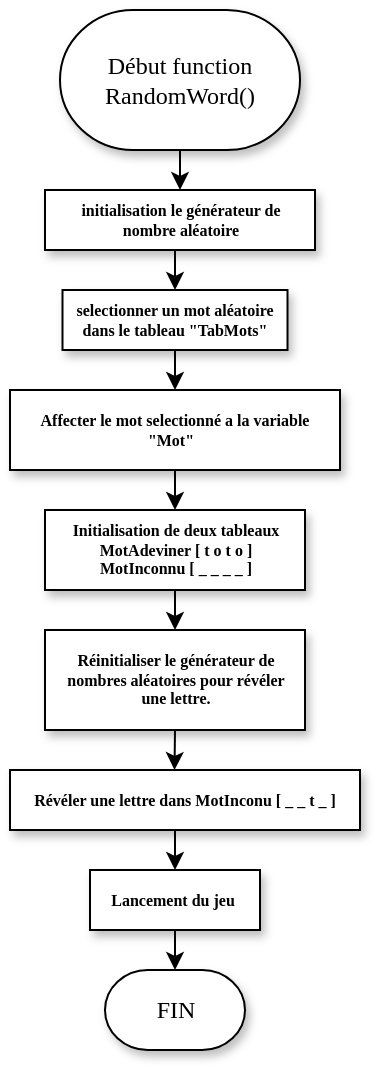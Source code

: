 <mxfile version="24.7.17">
  <diagram name="Page-1" id="edf60f1a-56cd-e834-aa8a-f176f3a09ee4">
    <mxGraphModel dx="1109" dy="661" grid="1" gridSize="10" guides="1" tooltips="1" connect="1" arrows="1" fold="1" page="1" pageScale="1" pageWidth="1100" pageHeight="850" background="none" math="0" shadow="0">
      <root>
        <mxCell id="0" />
        <mxCell id="1" parent="0" />
        <mxCell id="6lgEgZpsfUuPPcyMo3IH-9" style="edgeStyle=orthogonalEdgeStyle;rounded=0;orthogonalLoop=1;jettySize=auto;html=1;exitX=0.5;exitY=1;exitDx=0;exitDy=0;entryX=0.5;entryY=0;entryDx=0;entryDy=0;" edge="1" parent="1" source="60e70716793133e9-12" target="9WczK5n8fnEgmtZYeZMz-4">
          <mxGeometry relative="1" as="geometry" />
        </mxCell>
        <mxCell id="60e70716793133e9-12" value="&lt;b&gt;initialisation le générateur de nombre aléatoire&lt;/b&gt;" style="whiteSpace=wrap;html=1;rounded=0;shadow=1;labelBackgroundColor=none;strokeWidth=1;fontFamily=Verdana;fontSize=8;align=center;spacing=6;" parent="1" vertex="1">
          <mxGeometry x="262.5" y="120" width="135" height="30" as="geometry" />
        </mxCell>
        <mxCell id="6lgEgZpsfUuPPcyMo3IH-8" style="edgeStyle=orthogonalEdgeStyle;rounded=0;orthogonalLoop=1;jettySize=auto;html=1;exitX=0.5;exitY=1;exitDx=0;exitDy=0;exitPerimeter=0;entryX=0.5;entryY=0;entryDx=0;entryDy=0;" edge="1" parent="1" source="9WczK5n8fnEgmtZYeZMz-2" target="60e70716793133e9-12">
          <mxGeometry relative="1" as="geometry" />
        </mxCell>
        <mxCell id="9WczK5n8fnEgmtZYeZMz-2" value="&lt;font style=&quot;font-size: 12px;&quot;&gt;Début function RandomWord()&lt;/font&gt;" style="strokeWidth=1;html=1;shape=mxgraph.flowchart.terminator;whiteSpace=wrap;rounded=0;shadow=1;labelBackgroundColor=none;fontFamily=Verdana;fontSize=8;align=center;" parent="1" vertex="1">
          <mxGeometry x="270" y="30" width="120" height="70" as="geometry" />
        </mxCell>
        <mxCell id="6lgEgZpsfUuPPcyMo3IH-10" style="edgeStyle=orthogonalEdgeStyle;rounded=0;orthogonalLoop=1;jettySize=auto;html=1;exitX=0.5;exitY=1;exitDx=0;exitDy=0;entryX=0.5;entryY=0;entryDx=0;entryDy=0;" edge="1" parent="1" source="9WczK5n8fnEgmtZYeZMz-4" target="6lgEgZpsfUuPPcyMo3IH-3">
          <mxGeometry relative="1" as="geometry" />
        </mxCell>
        <mxCell id="9WczK5n8fnEgmtZYeZMz-4" value="&lt;b&gt;selectionner un mot aléatoire dans le tableau &quot;TabMots&quot;&lt;/b&gt;" style="whiteSpace=wrap;html=1;rounded=0;shadow=1;labelBackgroundColor=none;strokeWidth=1;fontFamily=Verdana;fontSize=8;align=center;spacing=6;" parent="1" vertex="1">
          <mxGeometry x="271.25" y="170" width="112.5" height="30" as="geometry" />
        </mxCell>
        <mxCell id="6lgEgZpsfUuPPcyMo3IH-1" value="&lt;b&gt;Lancement du jeu&amp;nbsp;&lt;/b&gt;" style="whiteSpace=wrap;html=1;rounded=0;shadow=1;labelBackgroundColor=none;strokeWidth=1;fontFamily=Verdana;fontSize=8;align=center;spacing=6;" vertex="1" parent="1">
          <mxGeometry x="285" y="460" width="85" height="30" as="geometry" />
        </mxCell>
        <mxCell id="6lgEgZpsfUuPPcyMo3IH-12" style="edgeStyle=orthogonalEdgeStyle;rounded=0;orthogonalLoop=1;jettySize=auto;html=1;exitX=0.5;exitY=1;exitDx=0;exitDy=0;entryX=0.5;entryY=0;entryDx=0;entryDy=0;" edge="1" parent="1" source="6lgEgZpsfUuPPcyMo3IH-2" target="6lgEgZpsfUuPPcyMo3IH-4">
          <mxGeometry relative="1" as="geometry" />
        </mxCell>
        <mxCell id="6lgEgZpsfUuPPcyMo3IH-2" value="&lt;b&gt;Initialisation de deux tableaux&lt;/b&gt;&lt;div&gt;&lt;b&gt;MotAdeviner [ t o t o ]&lt;/b&gt;&lt;/div&gt;&lt;div&gt;&lt;b&gt;&amp;nbsp; MotInconnu [ _ _ _ _ ]&amp;nbsp;&amp;nbsp;&lt;/b&gt;&lt;/div&gt;" style="whiteSpace=wrap;html=1;rounded=0;shadow=1;labelBackgroundColor=none;strokeWidth=1;fontFamily=Verdana;fontSize=8;align=center;spacing=6;" vertex="1" parent="1">
          <mxGeometry x="262.5" y="280" width="130" height="40" as="geometry" />
        </mxCell>
        <mxCell id="6lgEgZpsfUuPPcyMo3IH-11" style="edgeStyle=orthogonalEdgeStyle;rounded=0;orthogonalLoop=1;jettySize=auto;html=1;exitX=0.5;exitY=1;exitDx=0;exitDy=0;entryX=0.5;entryY=0;entryDx=0;entryDy=0;" edge="1" parent="1" source="6lgEgZpsfUuPPcyMo3IH-3" target="6lgEgZpsfUuPPcyMo3IH-2">
          <mxGeometry relative="1" as="geometry" />
        </mxCell>
        <mxCell id="6lgEgZpsfUuPPcyMo3IH-3" value="&lt;b&gt;Affecter le mot selectionné a la variable &quot;Mot&quot;&amp;nbsp;&amp;nbsp;&lt;/b&gt;" style="whiteSpace=wrap;html=1;rounded=0;shadow=1;labelBackgroundColor=none;strokeWidth=1;fontFamily=Verdana;fontSize=8;align=center;spacing=6;" vertex="1" parent="1">
          <mxGeometry x="245" y="220" width="165" height="40" as="geometry" />
        </mxCell>
        <mxCell id="6lgEgZpsfUuPPcyMo3IH-4" value="&lt;b&gt;Réinitialiser le générateur de nombres aléatoires pour révéler une lettre.&lt;/b&gt;" style="whiteSpace=wrap;html=1;rounded=0;shadow=1;labelBackgroundColor=none;strokeWidth=1;fontFamily=Verdana;fontSize=8;align=center;spacing=6;" vertex="1" parent="1">
          <mxGeometry x="262.5" y="340" width="130" height="50" as="geometry" />
        </mxCell>
        <mxCell id="6lgEgZpsfUuPPcyMo3IH-14" style="edgeStyle=orthogonalEdgeStyle;rounded=0;orthogonalLoop=1;jettySize=auto;html=1;exitX=0.5;exitY=1;exitDx=0;exitDy=0;entryX=0.5;entryY=0;entryDx=0;entryDy=0;" edge="1" parent="1" source="6lgEgZpsfUuPPcyMo3IH-5" target="6lgEgZpsfUuPPcyMo3IH-1">
          <mxGeometry relative="1" as="geometry" />
        </mxCell>
        <mxCell id="6lgEgZpsfUuPPcyMo3IH-5" value="&lt;b&gt;Révéler une lettre dans MotInconu [ _ _ t _ ]&lt;/b&gt;" style="whiteSpace=wrap;html=1;rounded=0;shadow=1;labelBackgroundColor=none;strokeWidth=1;fontFamily=Verdana;fontSize=8;align=center;spacing=6;" vertex="1" parent="1">
          <mxGeometry x="245" y="410" width="175" height="30" as="geometry" />
        </mxCell>
        <mxCell id="6lgEgZpsfUuPPcyMo3IH-7" value="&lt;span style=&quot;font-size: 12px;&quot;&gt;FIN&lt;/span&gt;" style="strokeWidth=1;html=1;shape=mxgraph.flowchart.terminator;whiteSpace=wrap;rounded=0;shadow=1;labelBackgroundColor=none;fontFamily=Verdana;fontSize=8;align=center;" vertex="1" parent="1">
          <mxGeometry x="292.5" y="510" width="70" height="40" as="geometry" />
        </mxCell>
        <mxCell id="6lgEgZpsfUuPPcyMo3IH-15" style="edgeStyle=orthogonalEdgeStyle;rounded=0;orthogonalLoop=1;jettySize=auto;html=1;exitX=0.5;exitY=1;exitDx=0;exitDy=0;entryX=0.47;entryY=0;entryDx=0;entryDy=0;entryPerimeter=0;" edge="1" parent="1" source="6lgEgZpsfUuPPcyMo3IH-4" target="6lgEgZpsfUuPPcyMo3IH-5">
          <mxGeometry relative="1" as="geometry" />
        </mxCell>
        <mxCell id="6lgEgZpsfUuPPcyMo3IH-16" style="edgeStyle=orthogonalEdgeStyle;rounded=0;orthogonalLoop=1;jettySize=auto;html=1;exitX=0.5;exitY=1;exitDx=0;exitDy=0;entryX=0.5;entryY=0;entryDx=0;entryDy=0;entryPerimeter=0;" edge="1" parent="1" source="6lgEgZpsfUuPPcyMo3IH-1" target="6lgEgZpsfUuPPcyMo3IH-7">
          <mxGeometry relative="1" as="geometry" />
        </mxCell>
      </root>
    </mxGraphModel>
  </diagram>
</mxfile>
